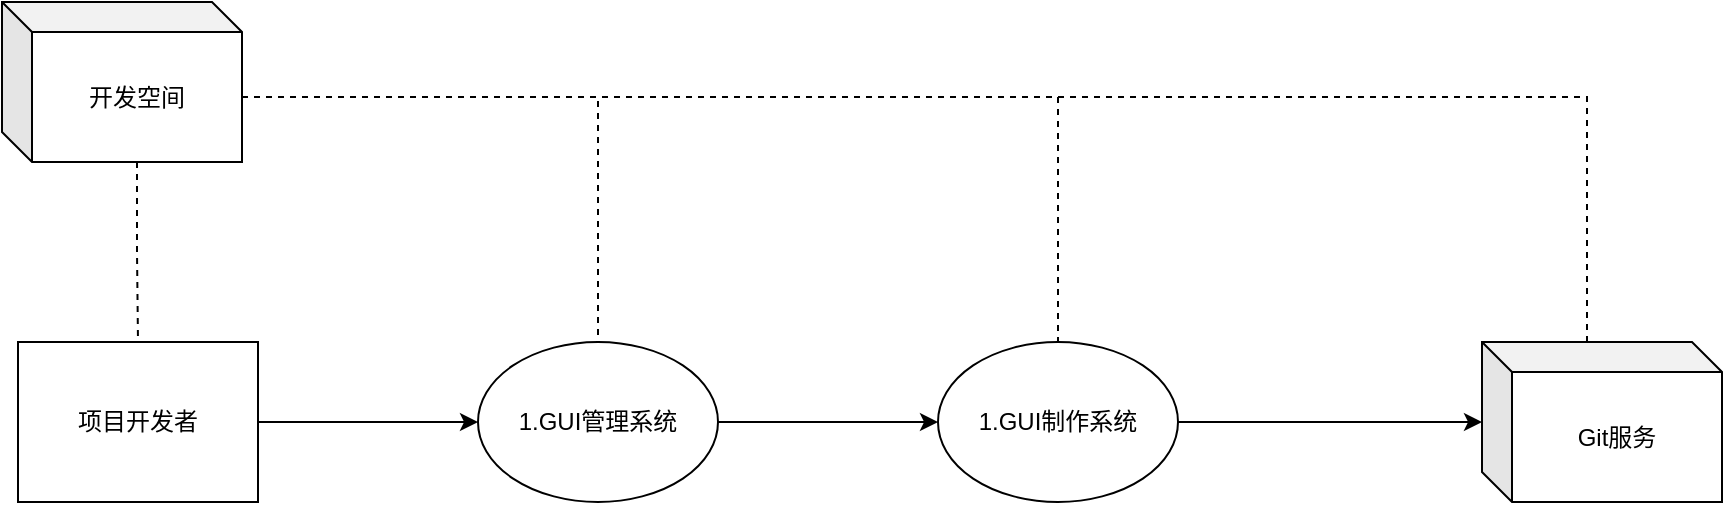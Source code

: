 <mxfile pages="1" version="11.2.9" type="github"><diagram id="-9vpwFthTI_V9WlSNdZI" name="第 1 页"><mxGraphModel dx="946" dy="565" grid="1" gridSize="10" guides="1" tooltips="1" connect="1" arrows="1" fold="1" page="1" pageScale="1" pageWidth="3300" pageHeight="4681" math="0" shadow="0"><root><mxCell id="0"/><mxCell id="1" parent="0"/><mxCell id="TKSJl1tGVs4Sg4q5nvew-11" style="edgeStyle=orthogonalEdgeStyle;rounded=0;orthogonalLoop=1;jettySize=auto;html=1;exitX=0;exitY=0;exitDx=67.5;exitDy=80;exitPerimeter=0;entryX=0.5;entryY=0;entryDx=0;entryDy=0;dashed=1;endArrow=none;endFill=0;" edge="1" parent="1" source="TKSJl1tGVs4Sg4q5nvew-2" target="TKSJl1tGVs4Sg4q5nvew-3"><mxGeometry relative="1" as="geometry"/></mxCell><mxCell id="TKSJl1tGVs4Sg4q5nvew-12" style="edgeStyle=orthogonalEdgeStyle;rounded=0;orthogonalLoop=1;jettySize=auto;html=1;exitX=0;exitY=0;exitDx=120;exitDy=47.5;exitPerimeter=0;entryX=0.5;entryY=0;entryDx=0;entryDy=0;dashed=1;endArrow=none;endFill=0;" edge="1" parent="1" source="TKSJl1tGVs4Sg4q5nvew-2" target="TKSJl1tGVs4Sg4q5nvew-4"><mxGeometry relative="1" as="geometry"/></mxCell><mxCell id="TKSJl1tGVs4Sg4q5nvew-13" style="edgeStyle=orthogonalEdgeStyle;rounded=0;orthogonalLoop=1;jettySize=auto;html=1;exitX=0;exitY=0;exitDx=120;exitDy=47.5;exitPerimeter=0;entryX=0.5;entryY=0;entryDx=0;entryDy=0;dashed=1;endArrow=none;endFill=0;" edge="1" parent="1" source="TKSJl1tGVs4Sg4q5nvew-2" target="TKSJl1tGVs4Sg4q5nvew-5"><mxGeometry relative="1" as="geometry"/></mxCell><mxCell id="TKSJl1tGVs4Sg4q5nvew-14" style="edgeStyle=orthogonalEdgeStyle;rounded=0;orthogonalLoop=1;jettySize=auto;html=1;exitX=0;exitY=0;exitDx=120;exitDy=47.5;exitPerimeter=0;entryX=0;entryY=0;entryDx=52.5;entryDy=0;entryPerimeter=0;dashed=1;endArrow=none;endFill=0;" edge="1" parent="1" source="TKSJl1tGVs4Sg4q5nvew-2" target="TKSJl1tGVs4Sg4q5nvew-6"><mxGeometry relative="1" as="geometry"/></mxCell><mxCell id="TKSJl1tGVs4Sg4q5nvew-2" value="开发空间" style="shape=cube;whiteSpace=wrap;html=1;boundedLbl=1;backgroundOutline=1;darkOpacity=0.05;darkOpacity2=0.1;size=15;" vertex="1" parent="1"><mxGeometry x="212" y="90" width="120" height="80" as="geometry"/></mxCell><mxCell id="TKSJl1tGVs4Sg4q5nvew-7" style="edgeStyle=orthogonalEdgeStyle;rounded=0;orthogonalLoop=1;jettySize=auto;html=1;exitX=1;exitY=0.5;exitDx=0;exitDy=0;entryX=0;entryY=0.5;entryDx=0;entryDy=0;" edge="1" parent="1" source="TKSJl1tGVs4Sg4q5nvew-3" target="TKSJl1tGVs4Sg4q5nvew-4"><mxGeometry relative="1" as="geometry"/></mxCell><mxCell id="TKSJl1tGVs4Sg4q5nvew-3" value="项目开发者" style="rounded=0;whiteSpace=wrap;html=1;" vertex="1" parent="1"><mxGeometry x="220" y="260" width="120" height="80" as="geometry"/></mxCell><mxCell id="TKSJl1tGVs4Sg4q5nvew-8" style="edgeStyle=orthogonalEdgeStyle;rounded=0;orthogonalLoop=1;jettySize=auto;html=1;exitX=1;exitY=0.5;exitDx=0;exitDy=0;" edge="1" parent="1" source="TKSJl1tGVs4Sg4q5nvew-4" target="TKSJl1tGVs4Sg4q5nvew-5"><mxGeometry relative="1" as="geometry"/></mxCell><mxCell id="TKSJl1tGVs4Sg4q5nvew-4" value="1.GUI管理系统" style="ellipse;whiteSpace=wrap;html=1;" vertex="1" parent="1"><mxGeometry x="450" y="260" width="120" height="80" as="geometry"/></mxCell><mxCell id="TKSJl1tGVs4Sg4q5nvew-9" style="edgeStyle=orthogonalEdgeStyle;rounded=0;orthogonalLoop=1;jettySize=auto;html=1;exitX=1;exitY=0.5;exitDx=0;exitDy=0;" edge="1" parent="1" source="TKSJl1tGVs4Sg4q5nvew-5" target="TKSJl1tGVs4Sg4q5nvew-6"><mxGeometry relative="1" as="geometry"/></mxCell><mxCell id="TKSJl1tGVs4Sg4q5nvew-5" value="1.GUI制作系统" style="ellipse;whiteSpace=wrap;html=1;" vertex="1" parent="1"><mxGeometry x="680" y="260" width="120" height="80" as="geometry"/></mxCell><mxCell id="TKSJl1tGVs4Sg4q5nvew-6" value="Git服务" style="shape=cube;whiteSpace=wrap;html=1;boundedLbl=1;backgroundOutline=1;darkOpacity=0.05;darkOpacity2=0.1;size=15;" vertex="1" parent="1"><mxGeometry x="952" y="260" width="120" height="80" as="geometry"/></mxCell></root></mxGraphModel></diagram></mxfile>